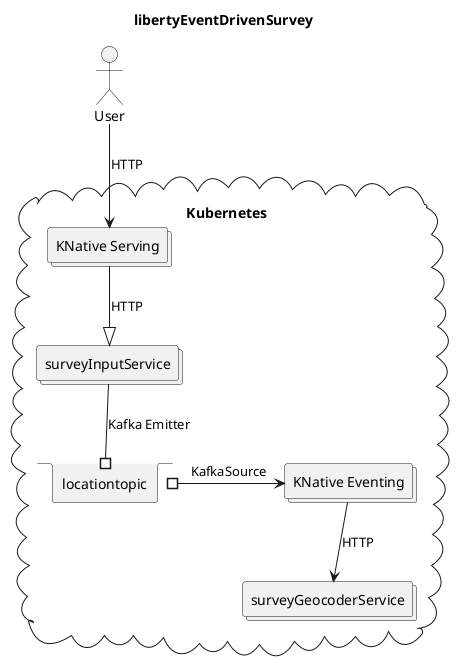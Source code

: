 @startuml

title libertyEventDrivenSurvey

skinparam monochrome true
skinparam DefaultTextAlignment center
scale 1.0

actor user1 as "User"

' https://plantuml.com/deployment-diagram
' Arrows: https://plantuml.com/deployment-diagram#bb3fdb917676e9ae
cloud kubernetes as "Kubernetes" {
  collections knativeServing1 as "KNative Serving"
  collections surveyInputService
  stack locationtopic
  collections knativeServing2 as "KNative Eventing"
  collections surveyGeocoderService
}

user1 --> knativeServing1 : HTTP
knativeServing1 --^ surveyInputService : HTTP
surveyInputService --# locationtopic : Kafka Emitter
locationtopic #-> knativeServing2 : KafkaSource
knativeServing2 --> surveyGeocoderService : HTTP

@enduml
